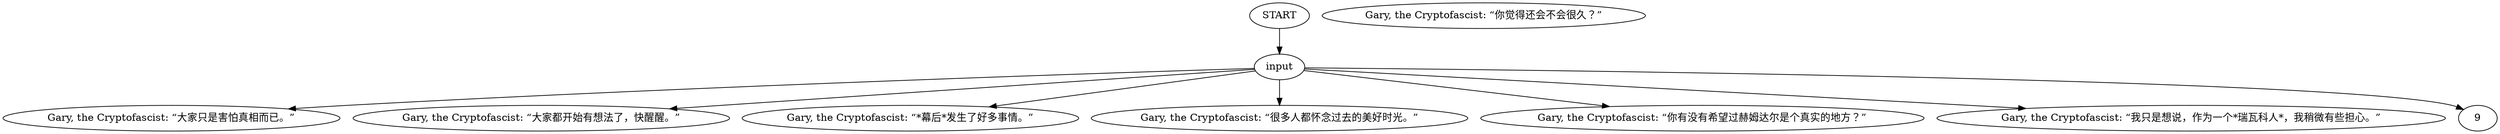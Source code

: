 # COAST / GARY barks coast
# Things Gary says on the coast.
# ==================================================
digraph G {
	  0 [label="START"];
	  1 [label="input"];
	  2 [label="Gary, the Cryptofascist: “大家只是害怕真相而已。”"];
	  3 [label="Gary, the Cryptofascist: “大家都开始有想法了，快醒醒。”"];
	  4 [label="Gary, the Cryptofascist: “*幕后*发生了好多事情。”"];
	  5 [label="Gary, the Cryptofascist: “你觉得还会不会很久？”"];
	  6 [label="Gary, the Cryptofascist: “很多人都怀念过去的美好时光。”"];
	  7 [label="Gary, the Cryptofascist: “你有没有希望过赫姆达尔是个真实的地方？”"];
	  8 [label="Gary, the Cryptofascist: “我只是想说，作为一个*瑞瓦科人*，我稍微有些担心。”"];
	  0 -> 1
	  1 -> 2
	  1 -> 3
	  1 -> 4
	  1 -> 6
	  1 -> 7
	  1 -> 8
	  1 -> 9
}

